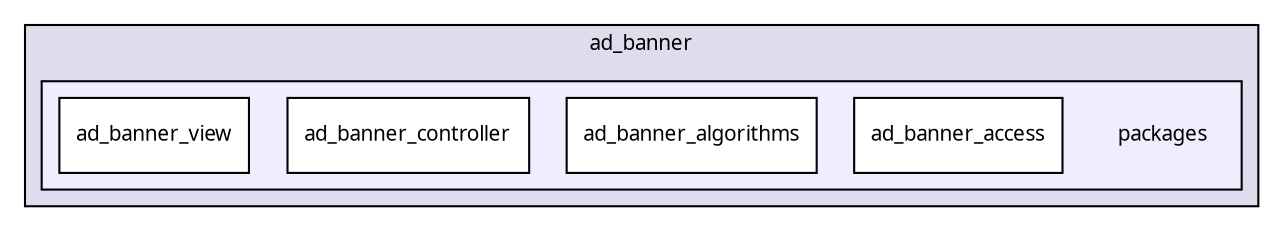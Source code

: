 digraph "packages/ad/packages/ad_banner/packages/" {
  compound=true
  node [ fontsize="10", fontname="FreeSans.ttf"];
  edge [ labelfontsize="10", labelfontname="FreeSans.ttf"];
  subgraph clusterdir_3ddf68eec657224cd36300a10fbb97f0 {
    graph [ bgcolor="#ddddee", pencolor="black", label="ad_banner" fontname="FreeSans.ttf", fontsize="10", URL="dir_3ddf68eec657224cd36300a10fbb97f0.html"]
  subgraph clusterdir_ea9e9f61c343f42a33ff53c1144edee3 {
    graph [ bgcolor="#eeeeff", pencolor="black", label="" URL="dir_ea9e9f61c343f42a33ff53c1144edee3.html"];
    dir_ea9e9f61c343f42a33ff53c1144edee3 [shape=plaintext label="packages"];
    dir_d0618cfaad7de8b2f0404df574659582 [shape=box label="ad_banner_access" color="black" fillcolor="white" style="filled" URL="dir_d0618cfaad7de8b2f0404df574659582.html"];
    dir_3ca17d9873d76e79e058dea8ffbf44bc [shape=box label="ad_banner_algorithms" color="black" fillcolor="white" style="filled" URL="dir_3ca17d9873d76e79e058dea8ffbf44bc.html"];
    dir_c7fac5cca53884c562b4233fdad794ad [shape=box label="ad_banner_controller" color="black" fillcolor="white" style="filled" URL="dir_c7fac5cca53884c562b4233fdad794ad.html"];
    dir_99ec982383bce39907b885f032de6325 [shape=box label="ad_banner_view" color="black" fillcolor="white" style="filled" URL="dir_99ec982383bce39907b885f032de6325.html"];
  }
  }
}
